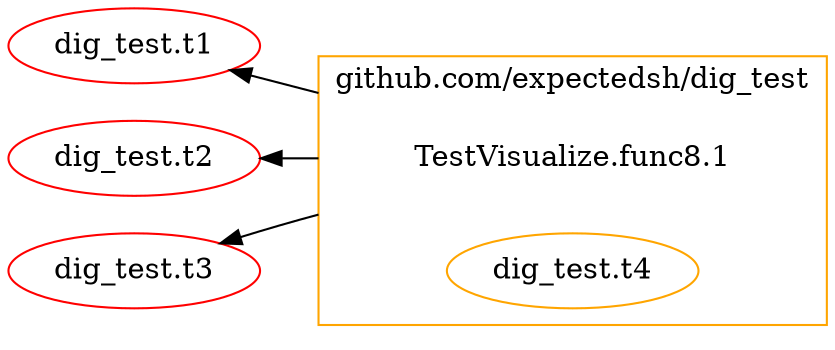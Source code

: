 digraph {
	rankdir=RL;
	graph [compound=true];
	
		subgraph cluster_0 {
			label = "github.com/expectedsh/dig_test";
			constructor_0 [shape=plaintext label="TestVisualize.func8.1"];
			color=orange;
			"dig_test.t4" [label=<dig_test.t4>];
			
		}
		
			constructor_0 -> "dig_test.t1" [ltail=cluster_0];
		
			constructor_0 -> "dig_test.t2" [ltail=cluster_0];
		
			constructor_0 -> "dig_test.t3" [ltail=cluster_0];
		
		
	"dig_test.t4" [color=orange];
	"dig_test.t1" [color=red];
	"dig_test.t2" [color=red];
	"dig_test.t3" [color=red];
	
}
